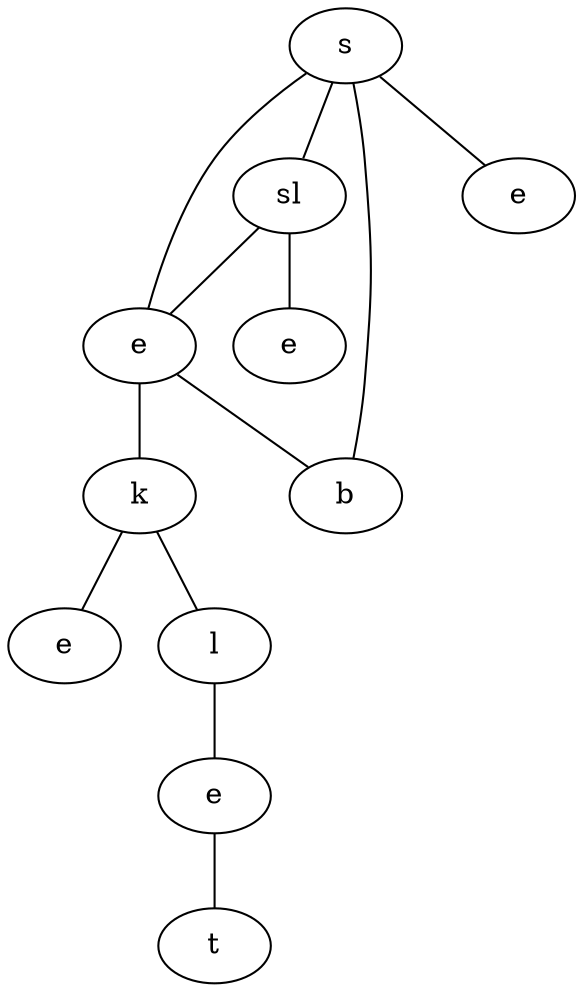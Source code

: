 graph {
UWYD[label="s"]
LKWM[label="sl"]
OANH[label="e"]
NWFV[label="b"]
BWVS[label="e"]
BRFD[label="e"]
BSNA[label="k"]
INER[label="e"]
FAXN[label="l"]
EBYC[label="e"]
OHVW[label="t"]
UWYD -- LKWM
UWYD -- OANH
UWYD -- NWFV
UWYD -- BWVS
LKWM -- BRFD
LKWM -- OANH
OANH -- BSNA
OANH -- NWFV
BSNA -- INER
BSNA -- FAXN
FAXN -- EBYC
EBYC -- OHVW
}